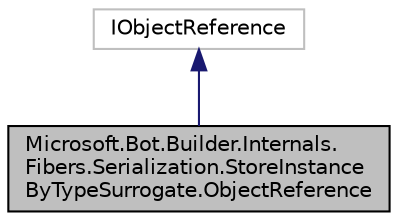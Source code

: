 digraph "Microsoft.Bot.Builder.Internals.Fibers.Serialization.StoreInstanceByTypeSurrogate.ObjectReference"
{
  edge [fontname="Helvetica",fontsize="10",labelfontname="Helvetica",labelfontsize="10"];
  node [fontname="Helvetica",fontsize="10",shape=record];
  Node1 [label="Microsoft.Bot.Builder.Internals.\lFibers.Serialization.StoreInstance\lByTypeSurrogate.ObjectReference",height=0.2,width=0.4,color="black", fillcolor="grey75", style="filled", fontcolor="black"];
  Node2 -> Node1 [dir="back",color="midnightblue",fontsize="10",style="solid",fontname="Helvetica"];
  Node2 [label="IObjectReference",height=0.2,width=0.4,color="grey75", fillcolor="white", style="filled"];
}
